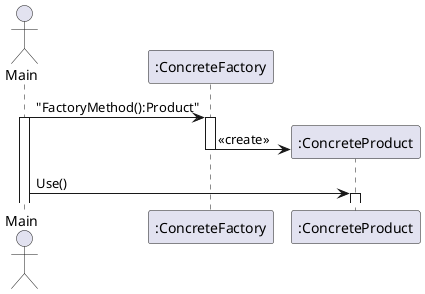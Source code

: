 @startuml SimpleFactory_ClassDiagram
actor Main
participant ":ConcreteFactory" as ConcreteFactoryObj
participant ":ConcreteProduct" as ConcreteProductObj
Main -> ConcreteFactoryObj ++: "FactoryMethod():Product"
activate Main 
create ConcreteProductObj
ConcreteFactoryObj->ConcreteProductObj--: <<create>>
Main -> ConcreteProductObj++: Use()

@enduml